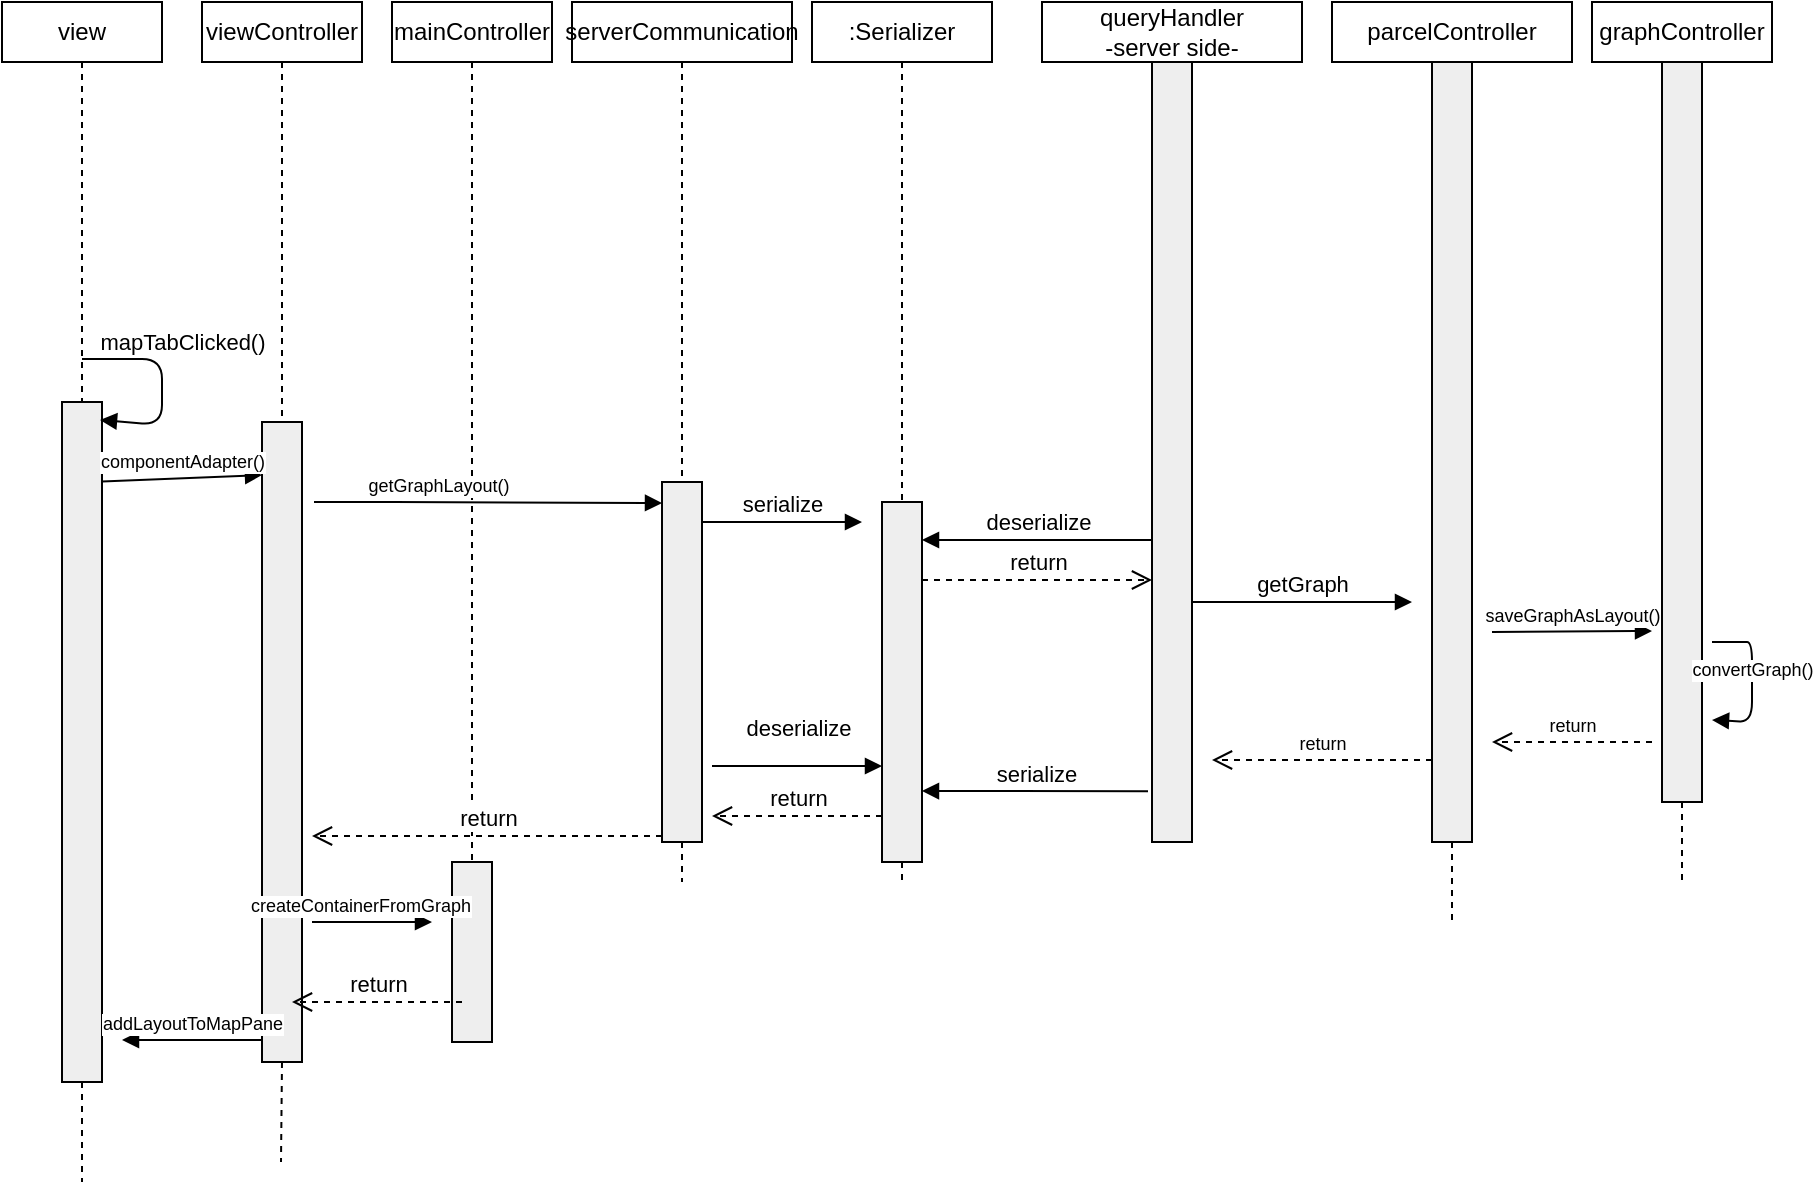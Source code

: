 <mxfile version="13.0.3" type="device"><diagram id="jlmEHatR7OFTjcvyFHJQ" name="Page-1"><mxGraphModel dx="760" dy="813" grid="1" gridSize="10" guides="1" tooltips="1" connect="1" arrows="1" fold="1" page="1" pageScale="1" pageWidth="850" pageHeight="1100" math="0" shadow="0"><root><mxCell id="0"/><mxCell id="1" parent="0"/><mxCell id="Qi8HrF6mY_pfpNBTO8mW-2" value="parcelController" style="shape=rect;html=1;whiteSpace=wrap;align=center;" parent="1" vertex="1"><mxGeometry x="680" y="50" width="120" height="30" as="geometry"/></mxCell><mxCell id="Qi8HrF6mY_pfpNBTO8mW-3" value="" style="edgeStyle=none;html=1;dashed=1;endArrow=none;align=center;verticalAlign=bottom;exitX=0.5;exitY=1;" parent="1" source="Qi8HrF6mY_pfpNBTO8mW-11" edge="1"><mxGeometry x="1" relative="1" as="geometry"><mxPoint x="740" y="510" as="targetPoint"/></mxGeometry></mxCell><mxCell id="Qi8HrF6mY_pfpNBTO8mW-4" value=":Serializer" style="shape=rect;html=1;whiteSpace=wrap;align=center;" parent="1" vertex="1"><mxGeometry x="420" y="50" width="90" height="30" as="geometry"/></mxCell><mxCell id="Qi8HrF6mY_pfpNBTO8mW-5" value="" style="edgeStyle=none;html=1;dashed=1;endArrow=none;align=center;verticalAlign=bottom;exitX=0.5;exitY=1;" parent="1" source="Qi8HrF6mY_pfpNBTO8mW-9" edge="1"><mxGeometry x="1" relative="1" as="geometry"><mxPoint x="465" y="490" as="targetPoint"/></mxGeometry></mxCell><mxCell id="Qi8HrF6mY_pfpNBTO8mW-6" value="view" style="shape=rect;html=1;whiteSpace=wrap;align=center;" parent="1" vertex="1"><mxGeometry x="15" y="50" width="80" height="30" as="geometry"/></mxCell><mxCell id="Qi8HrF6mY_pfpNBTO8mW-7" value="" style="edgeStyle=none;html=1;dashed=1;endArrow=none;" parent="1" source="Qi8HrF6mY_pfpNBTO8mW-6" target="Qi8HrF6mY_pfpNBTO8mW-8" edge="1"><mxGeometry relative="1" as="geometry"/></mxCell><mxCell id="Qi8HrF6mY_pfpNBTO8mW-8" value="" style="shape=rect;html=1;fillColor=#eeeeee;" parent="1" vertex="1"><mxGeometry x="45" y="250" width="20" height="340" as="geometry"/></mxCell><mxCell id="Qi8HrF6mY_pfpNBTO8mW-9" value="" style="shape=rect;html=1;fillColor=#eeeeee;" parent="1" vertex="1"><mxGeometry x="455" y="300" width="20" height="180" as="geometry"/></mxCell><mxCell id="Qi8HrF6mY_pfpNBTO8mW-10" value="" style="edgeStyle=none;html=1;dashed=1;endArrow=none;align=center;verticalAlign=bottom;exitX=0.5;exitY=1;" parent="1" source="Qi8HrF6mY_pfpNBTO8mW-4" target="Qi8HrF6mY_pfpNBTO8mW-9" edge="1"><mxGeometry x="1" relative="1" as="geometry"><mxPoint x="655" y="440" as="targetPoint"/><mxPoint x="655" y="80" as="sourcePoint"/></mxGeometry></mxCell><mxCell id="Qi8HrF6mY_pfpNBTO8mW-11" value="" style="shape=rect;html=1;fillColor=#eeeeee;" parent="1" vertex="1"><mxGeometry x="730" y="80" width="20" height="390" as="geometry"/></mxCell><mxCell id="Qi8HrF6mY_pfpNBTO8mW-12" value="" style="edgeStyle=none;html=1;dashed=1;endArrow=none;align=center;verticalAlign=bottom;exitX=0.5;exitY=1;" parent="1" source="Qi8HrF6mY_pfpNBTO8mW-2" target="Qi8HrF6mY_pfpNBTO8mW-11" edge="1"><mxGeometry x="1" relative="1" as="geometry"><mxPoint x="740" y="440" as="targetPoint"/><mxPoint x="740" y="80" as="sourcePoint"/></mxGeometry></mxCell><mxCell id="Qi8HrF6mY_pfpNBTO8mW-21" value="mapTabClicked()" style="html=1;verticalAlign=bottom;endArrow=block;" parent="1" edge="1"><mxGeometry x="-0.229" y="10" width="80" relative="1" as="geometry"><mxPoint x="55" y="228.5" as="sourcePoint"/><mxPoint x="64" y="259" as="targetPoint"/><Array as="points"><mxPoint x="95" y="228.5"/><mxPoint x="95" y="261.5"/></Array><mxPoint as="offset"/></mxGeometry></mxCell><mxCell id="Qi8HrF6mY_pfpNBTO8mW-36" value="viewController" style="shape=rect;html=1;whiteSpace=wrap;align=center;" parent="1" vertex="1"><mxGeometry x="115" y="50" width="80" height="30" as="geometry"/></mxCell><mxCell id="Qi8HrF6mY_pfpNBTO8mW-37" value="" style="edgeStyle=none;html=1;dashed=1;endArrow=none;" parent="1" source="Qi8HrF6mY_pfpNBTO8mW-48" edge="1"><mxGeometry relative="1" as="geometry"><mxPoint x="155" y="520" as="targetPoint"/></mxGeometry></mxCell><mxCell id="Qi8HrF6mY_pfpNBTO8mW-48" value="" style="shape=rect;html=1;fillColor=#eeeeee;" parent="1" vertex="1"><mxGeometry x="145" y="260" width="20" height="320" as="geometry"/></mxCell><mxCell id="Qi8HrF6mY_pfpNBTO8mW-49" value="" style="edgeStyle=none;html=1;dashed=1;endArrow=none;" parent="1" source="Qi8HrF6mY_pfpNBTO8mW-36" target="Qi8HrF6mY_pfpNBTO8mW-48" edge="1"><mxGeometry relative="1" as="geometry"><mxPoint x="155" y="80" as="sourcePoint"/><mxPoint x="155" y="520" as="targetPoint"/></mxGeometry></mxCell><mxCell id="Qi8HrF6mY_pfpNBTO8mW-62" value="" style="endArrow=none;dashed=1;html=1;fontSize=9;exitX=0.5;exitY=1;exitDx=0;exitDy=0;" parent="1" source="Qi8HrF6mY_pfpNBTO8mW-8" edge="1"><mxGeometry width="50" height="50" relative="1" as="geometry"><mxPoint x="150" y="480" as="sourcePoint"/><mxPoint x="55" y="640" as="targetPoint"/></mxGeometry></mxCell><mxCell id="Qi8HrF6mY_pfpNBTO8mW-63" value="graphController" style="shape=rect;html=1;whiteSpace=wrap;align=center;" parent="1" vertex="1"><mxGeometry x="810" y="50" width="90" height="30" as="geometry"/></mxCell><mxCell id="Qi8HrF6mY_pfpNBTO8mW-64" value="" style="edgeStyle=none;html=1;dashed=1;endArrow=none;align=center;verticalAlign=bottom;exitX=0.5;exitY=1;" parent="1" source="Qi8HrF6mY_pfpNBTO8mW-65" edge="1"><mxGeometry x="1" relative="1" as="geometry"><mxPoint x="855" y="490" as="targetPoint"/></mxGeometry></mxCell><mxCell id="Qi8HrF6mY_pfpNBTO8mW-65" value="" style="shape=rect;html=1;fillColor=#eeeeee;" parent="1" vertex="1"><mxGeometry x="845" y="80" width="20" height="370" as="geometry"/></mxCell><mxCell id="Qi8HrF6mY_pfpNBTO8mW-66" value="" style="edgeStyle=none;html=1;dashed=1;endArrow=none;align=center;verticalAlign=bottom;exitX=0.5;exitY=1;" parent="1" source="Qi8HrF6mY_pfpNBTO8mW-63" target="Qi8HrF6mY_pfpNBTO8mW-65" edge="1"><mxGeometry x="1" relative="1" as="geometry"><mxPoint x="855" y="440" as="targetPoint"/><mxPoint x="855" y="80" as="sourcePoint"/></mxGeometry></mxCell><mxCell id="Qi8HrF6mY_pfpNBTO8mW-68" value="mainController" style="shape=rect;html=1;whiteSpace=wrap;align=center;" parent="1" vertex="1"><mxGeometry x="210" y="50" width="80" height="30" as="geometry"/></mxCell><mxCell id="Qi8HrF6mY_pfpNBTO8mW-69" value="" style="edgeStyle=none;html=1;dashed=1;endArrow=none;" parent="1" source="Qi8HrF6mY_pfpNBTO8mW-70" edge="1"><mxGeometry relative="1" as="geometry"><mxPoint x="250" y="520" as="targetPoint"/></mxGeometry></mxCell><mxCell id="Qi8HrF6mY_pfpNBTO8mW-70" value="" style="shape=rect;html=1;fillColor=#eeeeee;" parent="1" vertex="1"><mxGeometry x="240" y="480" width="20" height="90" as="geometry"/></mxCell><mxCell id="Qi8HrF6mY_pfpNBTO8mW-71" value="" style="edgeStyle=none;html=1;dashed=1;endArrow=none;" parent="1" source="Qi8HrF6mY_pfpNBTO8mW-68" target="Qi8HrF6mY_pfpNBTO8mW-70" edge="1"><mxGeometry relative="1" as="geometry"><mxPoint x="250" y="80" as="sourcePoint"/><mxPoint x="250" y="520" as="targetPoint"/></mxGeometry></mxCell><mxCell id="Qi8HrF6mY_pfpNBTO8mW-72" value="componentAdapter()" style="html=1;verticalAlign=bottom;endArrow=block;fontSize=9;entryX=0;entryY=0.083;entryDx=0;entryDy=0;entryPerimeter=0;exitX=1;exitY=0.117;exitDx=0;exitDy=0;exitPerimeter=0;" parent="1" source="Qi8HrF6mY_pfpNBTO8mW-8" target="Qi8HrF6mY_pfpNBTO8mW-48" edge="1"><mxGeometry width="80" relative="1" as="geometry"><mxPoint x="70" y="279" as="sourcePoint"/><mxPoint x="500" y="300" as="targetPoint"/></mxGeometry></mxCell><mxCell id="Qi8HrF6mY_pfpNBTO8mW-74" value="createContainerFromGraph" style="html=1;verticalAlign=bottom;endArrow=block;fontSize=9;" parent="1" edge="1"><mxGeometry x="-0.2" width="80" relative="1" as="geometry"><mxPoint x="170" y="510" as="sourcePoint"/><mxPoint x="230" y="510" as="targetPoint"/><Array as="points"/><mxPoint as="offset"/></mxGeometry></mxCell><mxCell id="Qi8HrF6mY_pfpNBTO8mW-75" value="getGraphLayout()" style="html=1;verticalAlign=bottom;endArrow=block;fontSize=9;" parent="1" edge="1"><mxGeometry x="-0.286" width="80" relative="1" as="geometry"><mxPoint x="171" y="300" as="sourcePoint"/><mxPoint x="345" y="300.5" as="targetPoint"/><Array as="points"><mxPoint x="201" y="300"/></Array><mxPoint as="offset"/></mxGeometry></mxCell><mxCell id="Qi8HrF6mY_pfpNBTO8mW-77" value="saveGraphAsLayout()" style="html=1;verticalAlign=bottom;endArrow=block;fontSize=9;" parent="1" edge="1"><mxGeometry width="80" relative="1" as="geometry"><mxPoint x="760" y="365" as="sourcePoint"/><mxPoint x="840" y="364.5" as="targetPoint"/><mxPoint as="offset"/></mxGeometry></mxCell><mxCell id="Qi8HrF6mY_pfpNBTO8mW-79" value="convertGraph()" style="html=1;verticalAlign=bottom;endArrow=block;fontSize=9;" parent="1" edge="1"><mxGeometry x="0.05" width="80" relative="1" as="geometry"><mxPoint x="870" y="370" as="sourcePoint"/><mxPoint x="870" y="409" as="targetPoint"/><Array as="points"><mxPoint x="880" y="370"/><mxPoint x="890" y="370"/><mxPoint x="890" y="410"/></Array><mxPoint as="offset"/></mxGeometry></mxCell><mxCell id="Qi8HrF6mY_pfpNBTO8mW-81" value="return" style="html=1;verticalAlign=bottom;endArrow=open;dashed=1;endSize=8;fontSize=9;" parent="1" edge="1"><mxGeometry relative="1" as="geometry"><mxPoint x="840" y="420" as="sourcePoint"/><mxPoint x="760" y="420" as="targetPoint"/></mxGeometry></mxCell><mxCell id="Qi8HrF6mY_pfpNBTO8mW-88" value="addLayoutToMapPane" style="html=1;verticalAlign=bottom;endArrow=block;fontSize=9;" parent="1" edge="1"><mxGeometry width="80" relative="1" as="geometry"><mxPoint x="145" y="569" as="sourcePoint"/><mxPoint x="75" y="569" as="targetPoint"/></mxGeometry></mxCell><mxCell id="YTcDthTfWpcu4C_JfutW-2" value="serverCommunication" style="shape=rect;html=1;whiteSpace=wrap;align=center;" vertex="1" parent="1"><mxGeometry x="300" y="50" width="110" height="30" as="geometry"/></mxCell><mxCell id="YTcDthTfWpcu4C_JfutW-3" value="" style="edgeStyle=none;html=1;dashed=1;endArrow=none;align=center;verticalAlign=bottom;exitX=0.5;exitY=1;" edge="1" parent="1" source="YTcDthTfWpcu4C_JfutW-4"><mxGeometry x="1" relative="1" as="geometry"><mxPoint x="355" y="490" as="targetPoint"/><Array as="points"><mxPoint x="355" y="390"/></Array></mxGeometry></mxCell><mxCell id="YTcDthTfWpcu4C_JfutW-4" value="" style="shape=rect;html=1;fillColor=#eeeeee;" vertex="1" parent="1"><mxGeometry x="345" y="290" width="20" height="180" as="geometry"/></mxCell><mxCell id="YTcDthTfWpcu4C_JfutW-5" value="" style="edgeStyle=none;html=1;dashed=1;endArrow=none;align=center;verticalAlign=bottom;exitX=0.5;exitY=1;" edge="1" parent="1" source="YTcDthTfWpcu4C_JfutW-2" target="YTcDthTfWpcu4C_JfutW-4"><mxGeometry x="1" relative="1" as="geometry"><mxPoint x="545" y="440" as="targetPoint"/><mxPoint x="545" y="80" as="sourcePoint"/></mxGeometry></mxCell><mxCell id="YTcDthTfWpcu4C_JfutW-7" value="serialize" style="html=1;verticalAlign=bottom;endArrow=block;" edge="1" parent="1"><mxGeometry width="80" relative="1" as="geometry"><mxPoint x="365" y="310" as="sourcePoint"/><mxPoint x="445" y="310" as="targetPoint"/></mxGeometry></mxCell><mxCell id="YTcDthTfWpcu4C_JfutW-8" value="queryHandler&lt;br&gt;-server side-" style="shape=rect;html=1;whiteSpace=wrap;align=center;" vertex="1" parent="1"><mxGeometry x="535" y="50" width="130" height="30" as="geometry"/></mxCell><mxCell id="YTcDthTfWpcu4C_JfutW-9" value="" style="shape=rect;html=1;fillColor=#eeeeee;" vertex="1" parent="1"><mxGeometry x="590" y="80" width="20" height="390" as="geometry"/></mxCell><mxCell id="YTcDthTfWpcu4C_JfutW-10" value="deserialize" style="html=1;verticalAlign=bottom;endArrow=block;" edge="1" parent="1"><mxGeometry width="80" relative="1" as="geometry"><mxPoint x="590" y="319" as="sourcePoint"/><mxPoint x="475" y="319" as="targetPoint"/></mxGeometry></mxCell><mxCell id="YTcDthTfWpcu4C_JfutW-11" value="return" style="html=1;verticalAlign=bottom;endArrow=open;dashed=1;endSize=8;" edge="1" parent="1"><mxGeometry relative="1" as="geometry"><mxPoint x="475" y="339" as="sourcePoint"/><mxPoint x="590" y="339" as="targetPoint"/></mxGeometry></mxCell><mxCell id="YTcDthTfWpcu4C_JfutW-12" value="serialize" style="html=1;verticalAlign=bottom;endArrow=block;exitX=-0.1;exitY=0.555;exitDx=0;exitDy=0;exitPerimeter=0;" edge="1" parent="1"><mxGeometry width="80" relative="1" as="geometry"><mxPoint x="588" y="444.6" as="sourcePoint"/><mxPoint x="475" y="444.5" as="targetPoint"/></mxGeometry></mxCell><mxCell id="YTcDthTfWpcu4C_JfutW-13" value="getGraph" style="html=1;verticalAlign=bottom;endArrow=block;" edge="1" parent="1"><mxGeometry width="80" relative="1" as="geometry"><mxPoint x="610" y="350" as="sourcePoint"/><mxPoint x="720" y="350" as="targetPoint"/></mxGeometry></mxCell><mxCell id="YTcDthTfWpcu4C_JfutW-14" value="return" style="html=1;verticalAlign=bottom;endArrow=open;dashed=1;endSize=8;fontSize=9;" edge="1" parent="1"><mxGeometry relative="1" as="geometry"><mxPoint x="730" y="429" as="sourcePoint"/><mxPoint x="620" y="429" as="targetPoint"/></mxGeometry></mxCell><mxCell id="YTcDthTfWpcu4C_JfutW-15" value="return" style="html=1;verticalAlign=bottom;endArrow=open;dashed=1;endSize=8;" edge="1" parent="1"><mxGeometry relative="1" as="geometry"><mxPoint x="455" y="457" as="sourcePoint"/><mxPoint x="370" y="457" as="targetPoint"/></mxGeometry></mxCell><mxCell id="YTcDthTfWpcu4C_JfutW-16" value="deserialize" style="html=1;verticalAlign=bottom;endArrow=block;" edge="1" parent="1"><mxGeometry y="10" width="80" relative="1" as="geometry"><mxPoint x="370" y="432" as="sourcePoint"/><mxPoint x="455" y="432" as="targetPoint"/><mxPoint as="offset"/></mxGeometry></mxCell><mxCell id="YTcDthTfWpcu4C_JfutW-17" value="return" style="html=1;verticalAlign=bottom;endArrow=open;dashed=1;endSize=8;" edge="1" parent="1"><mxGeometry relative="1" as="geometry"><mxPoint x="345" y="467" as="sourcePoint"/><mxPoint x="170" y="467" as="targetPoint"/></mxGeometry></mxCell><mxCell id="YTcDthTfWpcu4C_JfutW-18" value="" style="endArrow=none;dashed=1;html=1;fontSize=9;exitX=0.5;exitY=1;exitDx=0;exitDy=0;" edge="1" parent="1" source="Qi8HrF6mY_pfpNBTO8mW-48"><mxGeometry width="50" height="50" relative="1" as="geometry"><mxPoint x="154.5" y="570" as="sourcePoint"/><mxPoint x="154.5" y="630" as="targetPoint"/></mxGeometry></mxCell><mxCell id="YTcDthTfWpcu4C_JfutW-19" value="return" style="html=1;verticalAlign=bottom;endArrow=open;dashed=1;endSize=8;" edge="1" parent="1"><mxGeometry relative="1" as="geometry"><mxPoint x="245" y="550" as="sourcePoint"/><mxPoint x="160" y="550" as="targetPoint"/></mxGeometry></mxCell></root></mxGraphModel></diagram></mxfile>